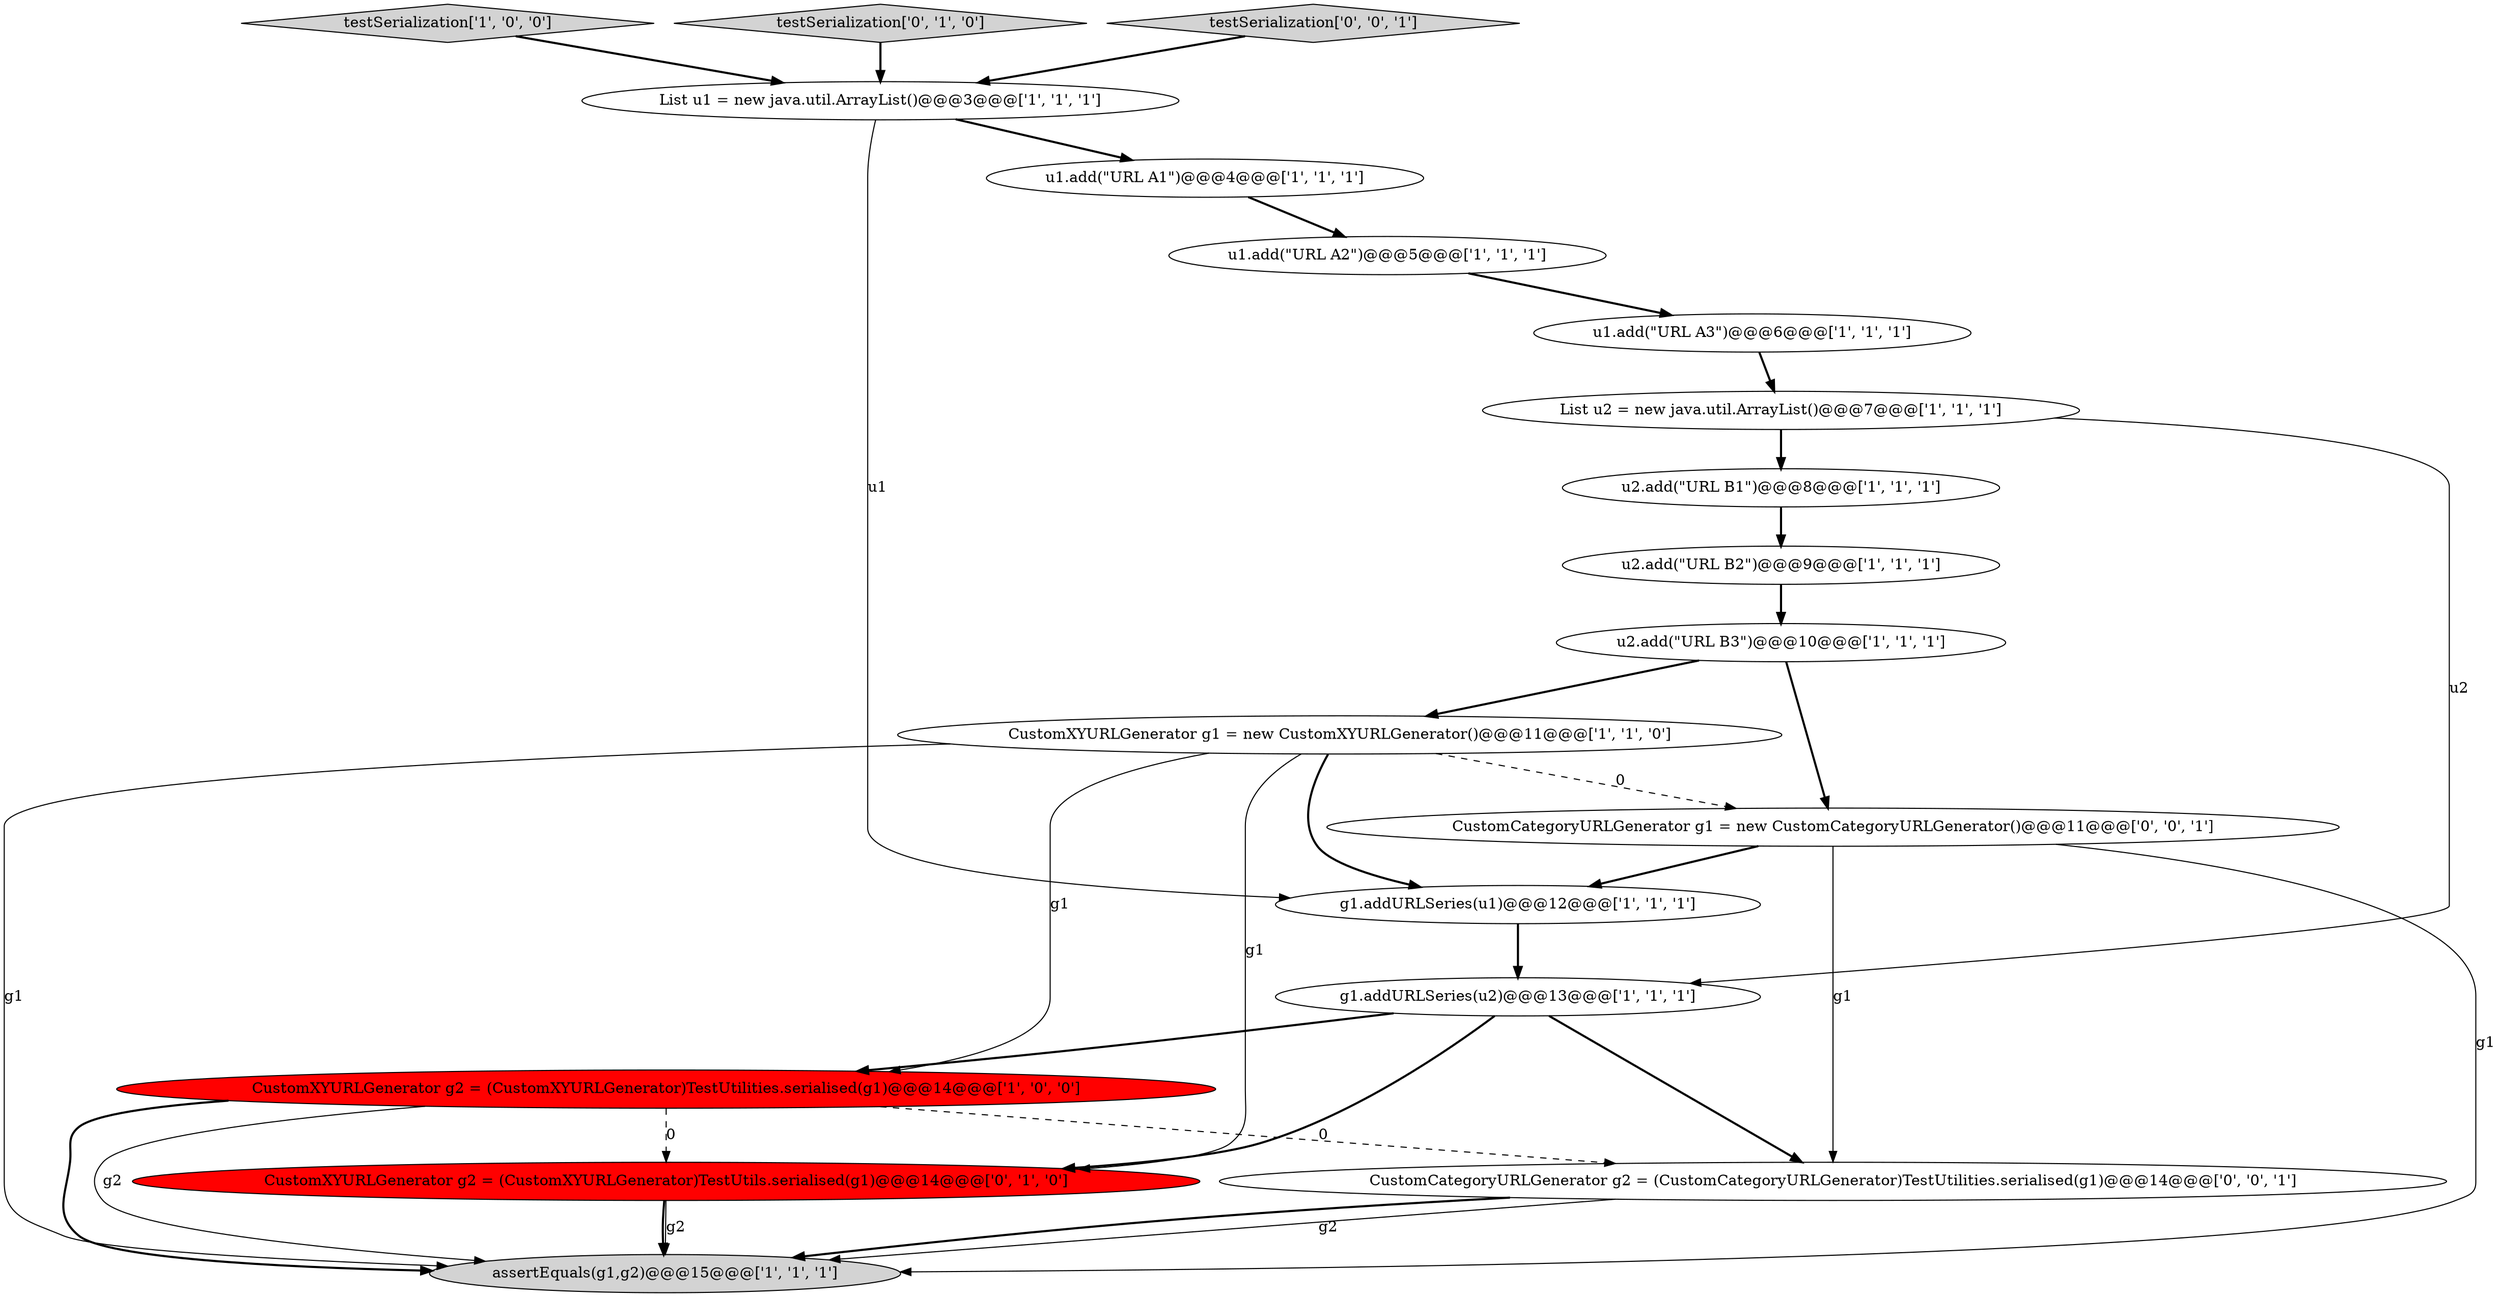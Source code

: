 digraph {
1 [style = filled, label = "testSerialization['1', '0', '0']", fillcolor = lightgray, shape = diamond image = "AAA0AAABBB1BBB"];
9 [style = filled, label = "u1.add(\"URL A3\")@@@6@@@['1', '1', '1']", fillcolor = white, shape = ellipse image = "AAA0AAABBB1BBB"];
14 [style = filled, label = "testSerialization['0', '1', '0']", fillcolor = lightgray, shape = diamond image = "AAA0AAABBB2BBB"];
6 [style = filled, label = "g1.addURLSeries(u1)@@@12@@@['1', '1', '1']", fillcolor = white, shape = ellipse image = "AAA0AAABBB1BBB"];
11 [style = filled, label = "u2.add(\"URL B1\")@@@8@@@['1', '1', '1']", fillcolor = white, shape = ellipse image = "AAA0AAABBB1BBB"];
16 [style = filled, label = "CustomCategoryURLGenerator g1 = new CustomCategoryURLGenerator()@@@11@@@['0', '0', '1']", fillcolor = white, shape = ellipse image = "AAA0AAABBB3BBB"];
10 [style = filled, label = "u2.add(\"URL B2\")@@@9@@@['1', '1', '1']", fillcolor = white, shape = ellipse image = "AAA0AAABBB1BBB"];
18 [style = filled, label = "testSerialization['0', '0', '1']", fillcolor = lightgray, shape = diamond image = "AAA0AAABBB3BBB"];
4 [style = filled, label = "CustomXYURLGenerator g1 = new CustomXYURLGenerator()@@@11@@@['1', '1', '0']", fillcolor = white, shape = ellipse image = "AAA0AAABBB1BBB"];
2 [style = filled, label = "List u1 = new java.util.ArrayList()@@@3@@@['1', '1', '1']", fillcolor = white, shape = ellipse image = "AAA0AAABBB1BBB"];
3 [style = filled, label = "assertEquals(g1,g2)@@@15@@@['1', '1', '1']", fillcolor = lightgray, shape = ellipse image = "AAA0AAABBB1BBB"];
5 [style = filled, label = "g1.addURLSeries(u2)@@@13@@@['1', '1', '1']", fillcolor = white, shape = ellipse image = "AAA0AAABBB1BBB"];
7 [style = filled, label = "List u2 = new java.util.ArrayList()@@@7@@@['1', '1', '1']", fillcolor = white, shape = ellipse image = "AAA0AAABBB1BBB"];
12 [style = filled, label = "u1.add(\"URL A1\")@@@4@@@['1', '1', '1']", fillcolor = white, shape = ellipse image = "AAA0AAABBB1BBB"];
8 [style = filled, label = "CustomXYURLGenerator g2 = (CustomXYURLGenerator)TestUtilities.serialised(g1)@@@14@@@['1', '0', '0']", fillcolor = red, shape = ellipse image = "AAA1AAABBB1BBB"];
0 [style = filled, label = "u1.add(\"URL A2\")@@@5@@@['1', '1', '1']", fillcolor = white, shape = ellipse image = "AAA0AAABBB1BBB"];
17 [style = filled, label = "CustomCategoryURLGenerator g2 = (CustomCategoryURLGenerator)TestUtilities.serialised(g1)@@@14@@@['0', '0', '1']", fillcolor = white, shape = ellipse image = "AAA0AAABBB3BBB"];
15 [style = filled, label = "CustomXYURLGenerator g2 = (CustomXYURLGenerator)TestUtils.serialised(g1)@@@14@@@['0', '1', '0']", fillcolor = red, shape = ellipse image = "AAA1AAABBB2BBB"];
13 [style = filled, label = "u2.add(\"URL B3\")@@@10@@@['1', '1', '1']", fillcolor = white, shape = ellipse image = "AAA0AAABBB1BBB"];
5->8 [style = bold, label=""];
0->9 [style = bold, label=""];
7->11 [style = bold, label=""];
16->17 [style = solid, label="g1"];
4->16 [style = dashed, label="0"];
17->3 [style = solid, label="g2"];
4->3 [style = solid, label="g1"];
4->6 [style = bold, label=""];
16->6 [style = bold, label=""];
8->15 [style = dashed, label="0"];
8->3 [style = bold, label=""];
15->3 [style = solid, label="g2"];
5->15 [style = bold, label=""];
18->2 [style = bold, label=""];
9->7 [style = bold, label=""];
15->3 [style = bold, label=""];
5->17 [style = bold, label=""];
12->0 [style = bold, label=""];
16->3 [style = solid, label="g1"];
13->16 [style = bold, label=""];
2->12 [style = bold, label=""];
7->5 [style = solid, label="u2"];
6->5 [style = bold, label=""];
10->13 [style = bold, label=""];
11->10 [style = bold, label=""];
4->8 [style = solid, label="g1"];
8->3 [style = solid, label="g2"];
17->3 [style = bold, label=""];
8->17 [style = dashed, label="0"];
1->2 [style = bold, label=""];
14->2 [style = bold, label=""];
2->6 [style = solid, label="u1"];
4->15 [style = solid, label="g1"];
13->4 [style = bold, label=""];
}
